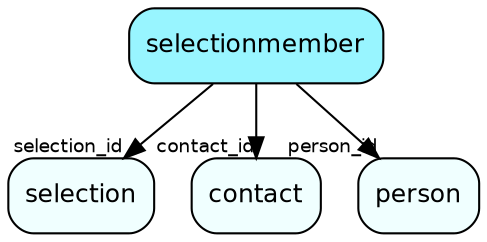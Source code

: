 digraph selectionmember  {
node [shape = box style="rounded, filled" fontname = "Helvetica" fontsize = "12" ]
edge [fontname = "Helvetica" fontsize = "9"]

selectionmember[fillcolor = "cadetblue1"]
selection[fillcolor = "azure1"]
contact[fillcolor = "azure1"]
person[fillcolor = "azure1"]
selectionmember -> selection [headlabel = "selection_id"]
selectionmember -> contact [headlabel = "contact_id"]
selectionmember -> person [headlabel = "person_id"]
}
